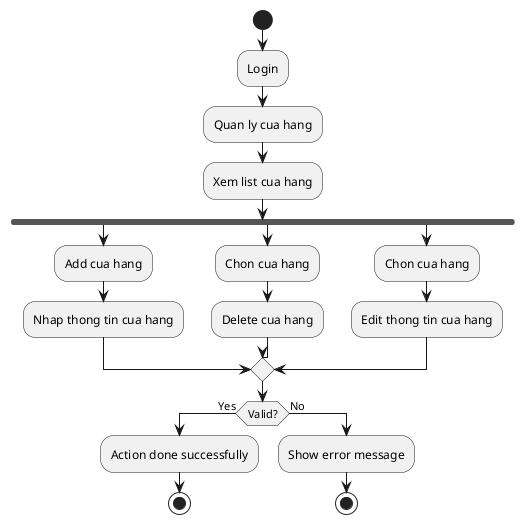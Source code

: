 @startuml QL cuahang

start
:Login;
:Quan ly cua hang;
:Xem list cua hang;
fork
:Add cua hang;
:Nhap thong tin cua hang;

fork again
:Chon cua hang;
:Delete cua hang;

fork again
:Chon cua hang;
:Edit thong tin cua hang;

end merge
if (Valid?) then (Yes)
:Action done successfully;
stop
else (No)
:Show error message;
stop